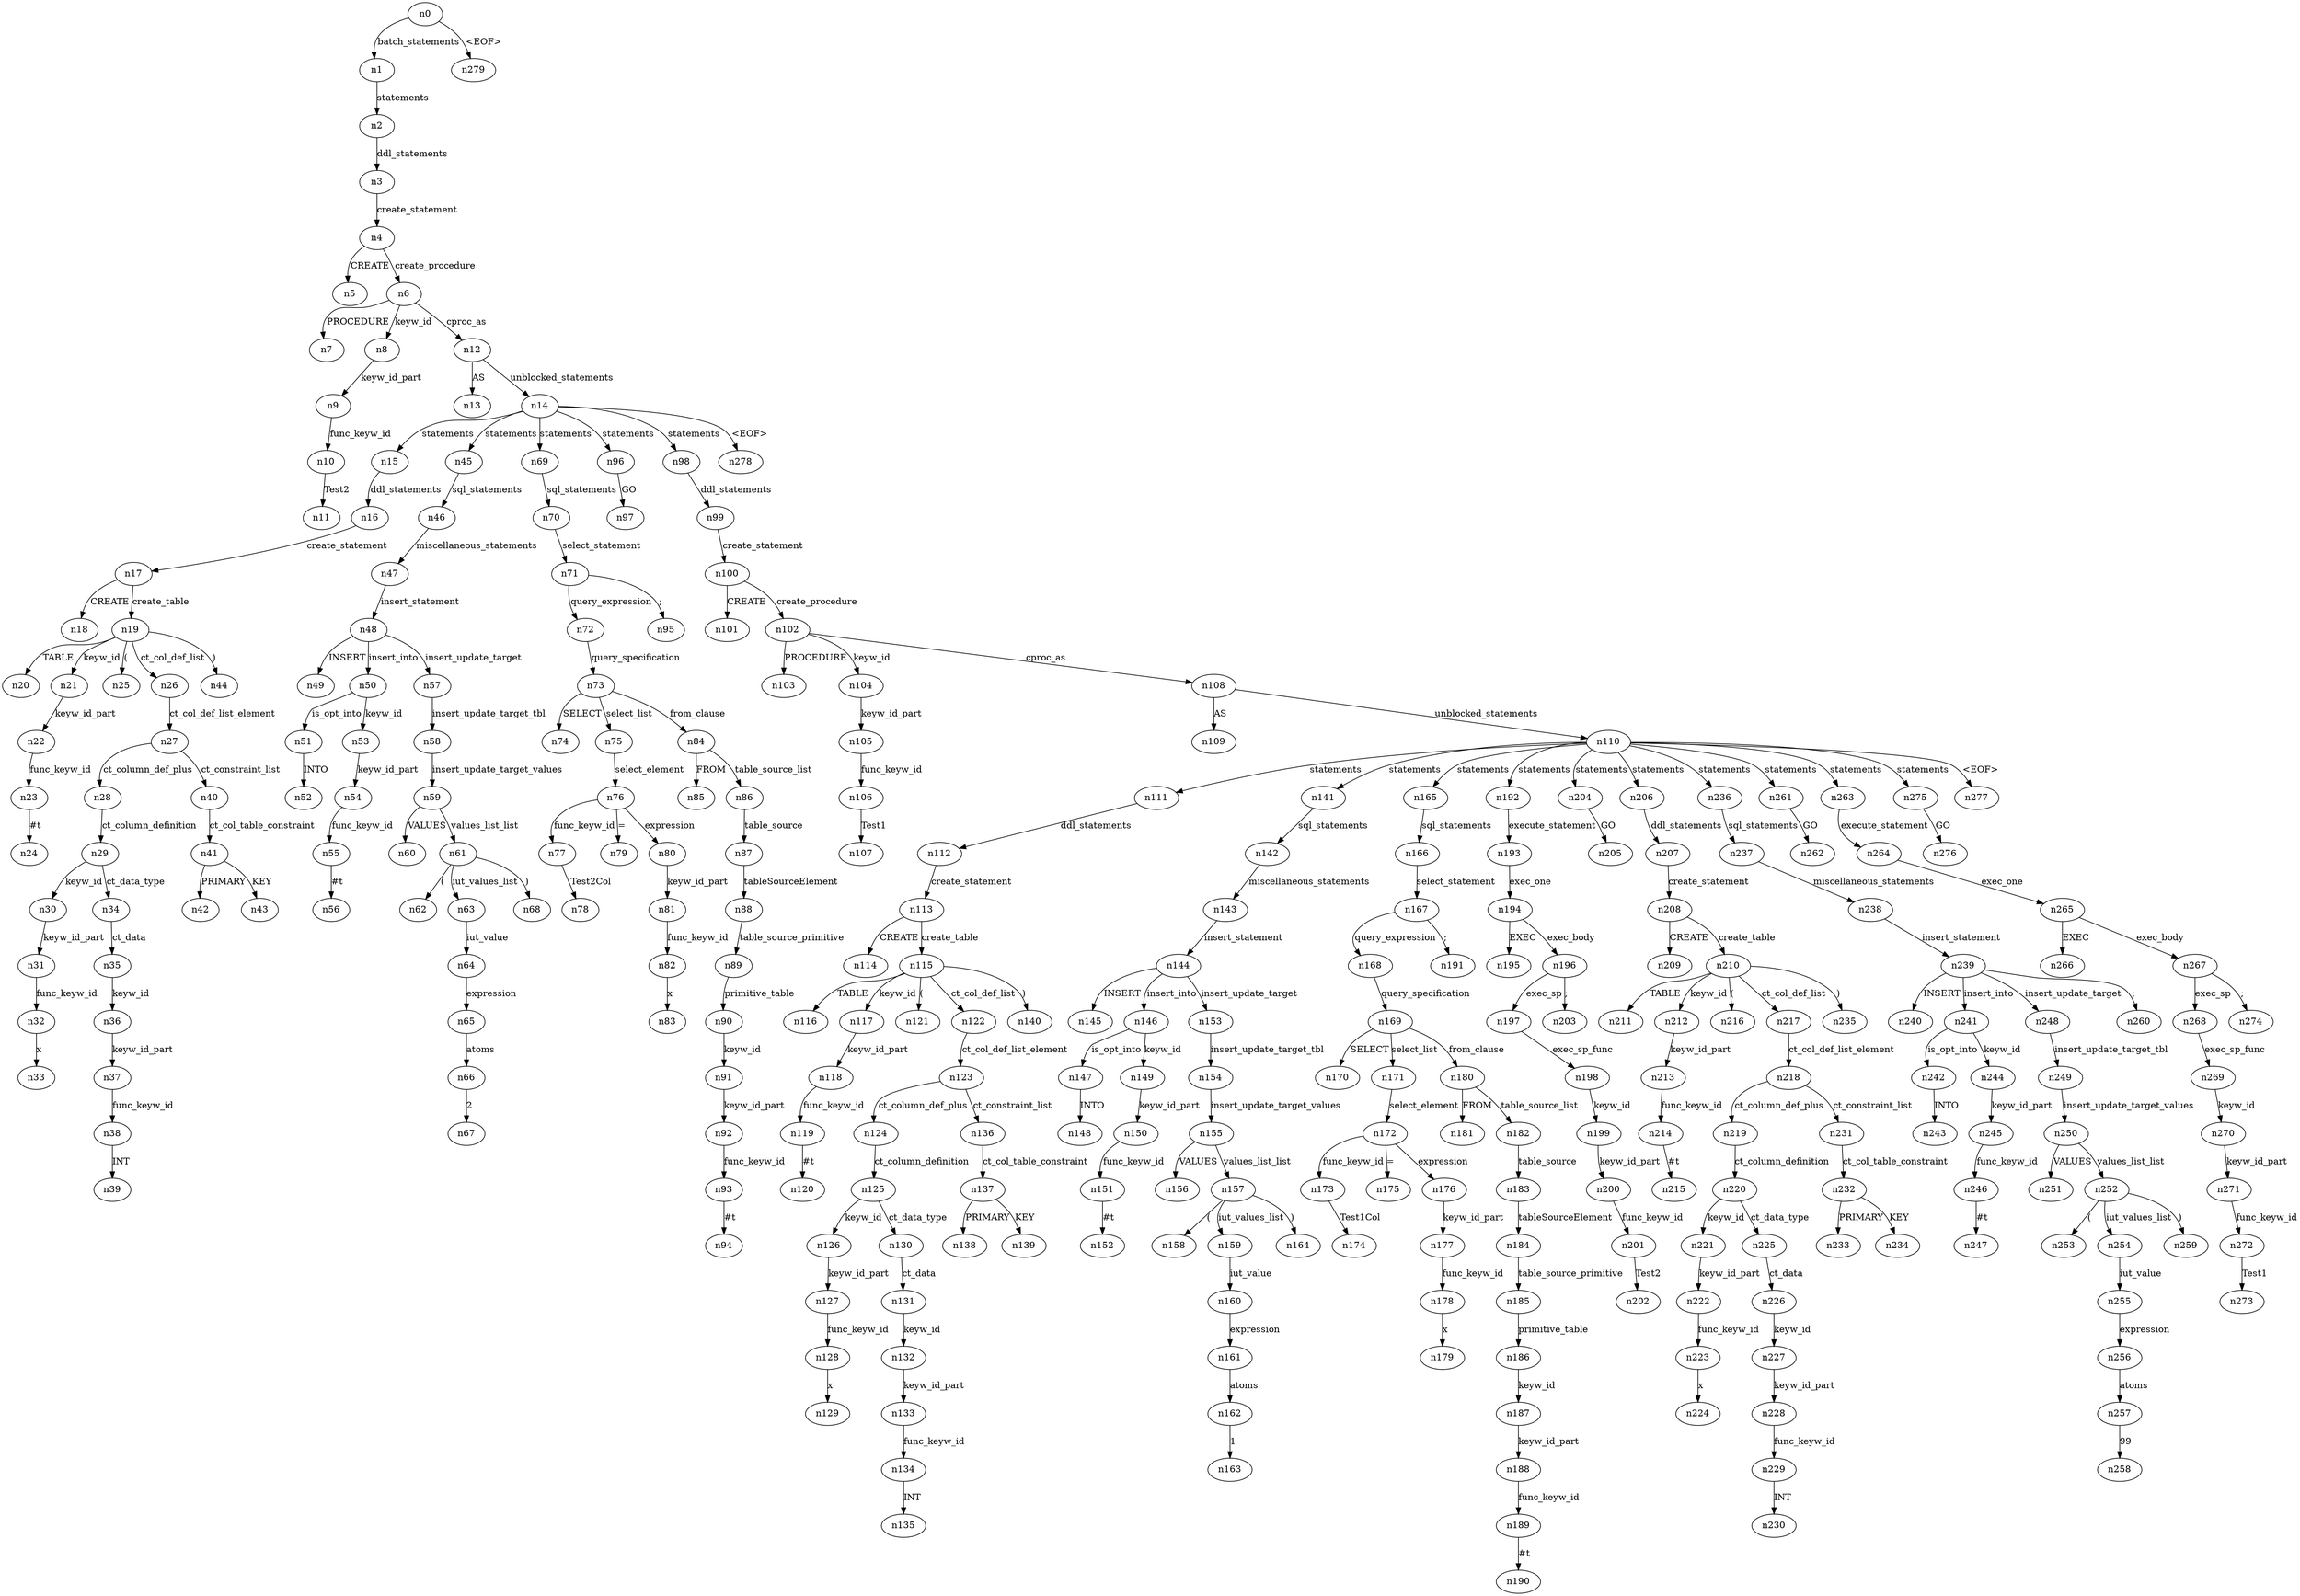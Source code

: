 digraph ParseTree {
  n0 -> n1 [label="batch_statements"];
  n1 -> n2 [label="statements"];
  n2 -> n3 [label="ddl_statements"];
  n3 -> n4 [label="create_statement"];
  n4 -> n5 [label="CREATE"];
  n4 -> n6 [label="create_procedure"];
  n6 -> n7 [label="PROCEDURE"];
  n6 -> n8 [label="keyw_id"];
  n8 -> n9 [label="keyw_id_part"];
  n9 -> n10 [label="func_keyw_id"];
  n10 -> n11 [label="Test2"];
  n6 -> n12 [label="cproc_as"];
  n12 -> n13 [label="AS"];
  n12 -> n14 [label="unblocked_statements"];
  n14 -> n15 [label="statements"];
  n15 -> n16 [label="ddl_statements"];
  n16 -> n17 [label="create_statement"];
  n17 -> n18 [label="CREATE"];
  n17 -> n19 [label="create_table"];
  n19 -> n20 [label="TABLE"];
  n19 -> n21 [label="keyw_id"];
  n21 -> n22 [label="keyw_id_part"];
  n22 -> n23 [label="func_keyw_id"];
  n23 -> n24 [label="#t"];
  n19 -> n25 [label="("];
  n19 -> n26 [label="ct_col_def_list"];
  n26 -> n27 [label="ct_col_def_list_element"];
  n27 -> n28 [label="ct_column_def_plus"];
  n28 -> n29 [label="ct_column_definition"];
  n29 -> n30 [label="keyw_id"];
  n30 -> n31 [label="keyw_id_part"];
  n31 -> n32 [label="func_keyw_id"];
  n32 -> n33 [label="x"];
  n29 -> n34 [label="ct_data_type"];
  n34 -> n35 [label="ct_data"];
  n35 -> n36 [label="keyw_id"];
  n36 -> n37 [label="keyw_id_part"];
  n37 -> n38 [label="func_keyw_id"];
  n38 -> n39 [label="INT"];
  n27 -> n40 [label="ct_constraint_list"];
  n40 -> n41 [label="ct_col_table_constraint"];
  n41 -> n42 [label="PRIMARY"];
  n41 -> n43 [label="KEY"];
  n19 -> n44 [label=")"];
  n14 -> n45 [label="statements"];
  n45 -> n46 [label="sql_statements"];
  n46 -> n47 [label="miscellaneous_statements"];
  n47 -> n48 [label="insert_statement"];
  n48 -> n49 [label="INSERT"];
  n48 -> n50 [label="insert_into"];
  n50 -> n51 [label="is_opt_into"];
  n51 -> n52 [label="INTO"];
  n50 -> n53 [label="keyw_id"];
  n53 -> n54 [label="keyw_id_part"];
  n54 -> n55 [label="func_keyw_id"];
  n55 -> n56 [label="#t"];
  n48 -> n57 [label="insert_update_target"];
  n57 -> n58 [label="insert_update_target_tbl"];
  n58 -> n59 [label="insert_update_target_values"];
  n59 -> n60 [label="VALUES"];
  n59 -> n61 [label="values_list_list"];
  n61 -> n62 [label="("];
  n61 -> n63 [label="iut_values_list"];
  n63 -> n64 [label="iut_value"];
  n64 -> n65 [label="expression"];
  n65 -> n66 [label="atoms"];
  n66 -> n67 [label="2"];
  n61 -> n68 [label=")"];
  n14 -> n69 [label="statements"];
  n69 -> n70 [label="sql_statements"];
  n70 -> n71 [label="select_statement"];
  n71 -> n72 [label="query_expression"];
  n72 -> n73 [label="query_specification"];
  n73 -> n74 [label="SELECT"];
  n73 -> n75 [label="select_list"];
  n75 -> n76 [label="select_element"];
  n76 -> n77 [label="func_keyw_id"];
  n77 -> n78 [label="Test2Col"];
  n76 -> n79 [label="="];
  n76 -> n80 [label="expression"];
  n80 -> n81 [label="keyw_id_part"];
  n81 -> n82 [label="func_keyw_id"];
  n82 -> n83 [label="x"];
  n73 -> n84 [label="from_clause"];
  n84 -> n85 [label="FROM"];
  n84 -> n86 [label="table_source_list"];
  n86 -> n87 [label="table_source"];
  n87 -> n88 [label="tableSourceElement"];
  n88 -> n89 [label="table_source_primitive"];
  n89 -> n90 [label="primitive_table"];
  n90 -> n91 [label="keyw_id"];
  n91 -> n92 [label="keyw_id_part"];
  n92 -> n93 [label="func_keyw_id"];
  n93 -> n94 [label="#t"];
  n71 -> n95 [label=";"];
  n14 -> n96 [label="statements"];
  n96 -> n97 [label="GO"];
  n14 -> n98 [label="statements"];
  n98 -> n99 [label="ddl_statements"];
  n99 -> n100 [label="create_statement"];
  n100 -> n101 [label="CREATE"];
  n100 -> n102 [label="create_procedure"];
  n102 -> n103 [label="PROCEDURE"];
  n102 -> n104 [label="keyw_id"];
  n104 -> n105 [label="keyw_id_part"];
  n105 -> n106 [label="func_keyw_id"];
  n106 -> n107 [label="Test1"];
  n102 -> n108 [label="cproc_as"];
  n108 -> n109 [label="AS"];
  n108 -> n110 [label="unblocked_statements"];
  n110 -> n111 [label="statements"];
  n111 -> n112 [label="ddl_statements"];
  n112 -> n113 [label="create_statement"];
  n113 -> n114 [label="CREATE"];
  n113 -> n115 [label="create_table"];
  n115 -> n116 [label="TABLE"];
  n115 -> n117 [label="keyw_id"];
  n117 -> n118 [label="keyw_id_part"];
  n118 -> n119 [label="func_keyw_id"];
  n119 -> n120 [label="#t"];
  n115 -> n121 [label="("];
  n115 -> n122 [label="ct_col_def_list"];
  n122 -> n123 [label="ct_col_def_list_element"];
  n123 -> n124 [label="ct_column_def_plus"];
  n124 -> n125 [label="ct_column_definition"];
  n125 -> n126 [label="keyw_id"];
  n126 -> n127 [label="keyw_id_part"];
  n127 -> n128 [label="func_keyw_id"];
  n128 -> n129 [label="x"];
  n125 -> n130 [label="ct_data_type"];
  n130 -> n131 [label="ct_data"];
  n131 -> n132 [label="keyw_id"];
  n132 -> n133 [label="keyw_id_part"];
  n133 -> n134 [label="func_keyw_id"];
  n134 -> n135 [label="INT"];
  n123 -> n136 [label="ct_constraint_list"];
  n136 -> n137 [label="ct_col_table_constraint"];
  n137 -> n138 [label="PRIMARY"];
  n137 -> n139 [label="KEY"];
  n115 -> n140 [label=")"];
  n110 -> n141 [label="statements"];
  n141 -> n142 [label="sql_statements"];
  n142 -> n143 [label="miscellaneous_statements"];
  n143 -> n144 [label="insert_statement"];
  n144 -> n145 [label="INSERT"];
  n144 -> n146 [label="insert_into"];
  n146 -> n147 [label="is_opt_into"];
  n147 -> n148 [label="INTO"];
  n146 -> n149 [label="keyw_id"];
  n149 -> n150 [label="keyw_id_part"];
  n150 -> n151 [label="func_keyw_id"];
  n151 -> n152 [label="#t"];
  n144 -> n153 [label="insert_update_target"];
  n153 -> n154 [label="insert_update_target_tbl"];
  n154 -> n155 [label="insert_update_target_values"];
  n155 -> n156 [label="VALUES"];
  n155 -> n157 [label="values_list_list"];
  n157 -> n158 [label="("];
  n157 -> n159 [label="iut_values_list"];
  n159 -> n160 [label="iut_value"];
  n160 -> n161 [label="expression"];
  n161 -> n162 [label="atoms"];
  n162 -> n163 [label="1"];
  n157 -> n164 [label=")"];
  n110 -> n165 [label="statements"];
  n165 -> n166 [label="sql_statements"];
  n166 -> n167 [label="select_statement"];
  n167 -> n168 [label="query_expression"];
  n168 -> n169 [label="query_specification"];
  n169 -> n170 [label="SELECT"];
  n169 -> n171 [label="select_list"];
  n171 -> n172 [label="select_element"];
  n172 -> n173 [label="func_keyw_id"];
  n173 -> n174 [label="Test1Col"];
  n172 -> n175 [label="="];
  n172 -> n176 [label="expression"];
  n176 -> n177 [label="keyw_id_part"];
  n177 -> n178 [label="func_keyw_id"];
  n178 -> n179 [label="x"];
  n169 -> n180 [label="from_clause"];
  n180 -> n181 [label="FROM"];
  n180 -> n182 [label="table_source_list"];
  n182 -> n183 [label="table_source"];
  n183 -> n184 [label="tableSourceElement"];
  n184 -> n185 [label="table_source_primitive"];
  n185 -> n186 [label="primitive_table"];
  n186 -> n187 [label="keyw_id"];
  n187 -> n188 [label="keyw_id_part"];
  n188 -> n189 [label="func_keyw_id"];
  n189 -> n190 [label="#t"];
  n167 -> n191 [label=";"];
  n110 -> n192 [label="statements"];
  n192 -> n193 [label="execute_statement"];
  n193 -> n194 [label="exec_one"];
  n194 -> n195 [label="EXEC"];
  n194 -> n196 [label="exec_body"];
  n196 -> n197 [label="exec_sp"];
  n197 -> n198 [label="exec_sp_func"];
  n198 -> n199 [label="keyw_id"];
  n199 -> n200 [label="keyw_id_part"];
  n200 -> n201 [label="func_keyw_id"];
  n201 -> n202 [label="Test2"];
  n196 -> n203 [label=";"];
  n110 -> n204 [label="statements"];
  n204 -> n205 [label="GO"];
  n110 -> n206 [label="statements"];
  n206 -> n207 [label="ddl_statements"];
  n207 -> n208 [label="create_statement"];
  n208 -> n209 [label="CREATE"];
  n208 -> n210 [label="create_table"];
  n210 -> n211 [label="TABLE"];
  n210 -> n212 [label="keyw_id"];
  n212 -> n213 [label="keyw_id_part"];
  n213 -> n214 [label="func_keyw_id"];
  n214 -> n215 [label="#t"];
  n210 -> n216 [label="("];
  n210 -> n217 [label="ct_col_def_list"];
  n217 -> n218 [label="ct_col_def_list_element"];
  n218 -> n219 [label="ct_column_def_plus"];
  n219 -> n220 [label="ct_column_definition"];
  n220 -> n221 [label="keyw_id"];
  n221 -> n222 [label="keyw_id_part"];
  n222 -> n223 [label="func_keyw_id"];
  n223 -> n224 [label="x"];
  n220 -> n225 [label="ct_data_type"];
  n225 -> n226 [label="ct_data"];
  n226 -> n227 [label="keyw_id"];
  n227 -> n228 [label="keyw_id_part"];
  n228 -> n229 [label="func_keyw_id"];
  n229 -> n230 [label="INT"];
  n218 -> n231 [label="ct_constraint_list"];
  n231 -> n232 [label="ct_col_table_constraint"];
  n232 -> n233 [label="PRIMARY"];
  n232 -> n234 [label="KEY"];
  n210 -> n235 [label=")"];
  n110 -> n236 [label="statements"];
  n236 -> n237 [label="sql_statements"];
  n237 -> n238 [label="miscellaneous_statements"];
  n238 -> n239 [label="insert_statement"];
  n239 -> n240 [label="INSERT"];
  n239 -> n241 [label="insert_into"];
  n241 -> n242 [label="is_opt_into"];
  n242 -> n243 [label="INTO"];
  n241 -> n244 [label="keyw_id"];
  n244 -> n245 [label="keyw_id_part"];
  n245 -> n246 [label="func_keyw_id"];
  n246 -> n247 [label="#t"];
  n239 -> n248 [label="insert_update_target"];
  n248 -> n249 [label="insert_update_target_tbl"];
  n249 -> n250 [label="insert_update_target_values"];
  n250 -> n251 [label="VALUES"];
  n250 -> n252 [label="values_list_list"];
  n252 -> n253 [label="("];
  n252 -> n254 [label="iut_values_list"];
  n254 -> n255 [label="iut_value"];
  n255 -> n256 [label="expression"];
  n256 -> n257 [label="atoms"];
  n257 -> n258 [label="99"];
  n252 -> n259 [label=")"];
  n239 -> n260 [label=";"];
  n110 -> n261 [label="statements"];
  n261 -> n262 [label="GO"];
  n110 -> n263 [label="statements"];
  n263 -> n264 [label="execute_statement"];
  n264 -> n265 [label="exec_one"];
  n265 -> n266 [label="EXEC"];
  n265 -> n267 [label="exec_body"];
  n267 -> n268 [label="exec_sp"];
  n268 -> n269 [label="exec_sp_func"];
  n269 -> n270 [label="keyw_id"];
  n270 -> n271 [label="keyw_id_part"];
  n271 -> n272 [label="func_keyw_id"];
  n272 -> n273 [label="Test1"];
  n267 -> n274 [label=";"];
  n110 -> n275 [label="statements"];
  n275 -> n276 [label="GO"];
  n110 -> n277 [label="<EOF>"];
  n14 -> n278 [label="<EOF>"];
  n0 -> n279 [label="<EOF>"];
}